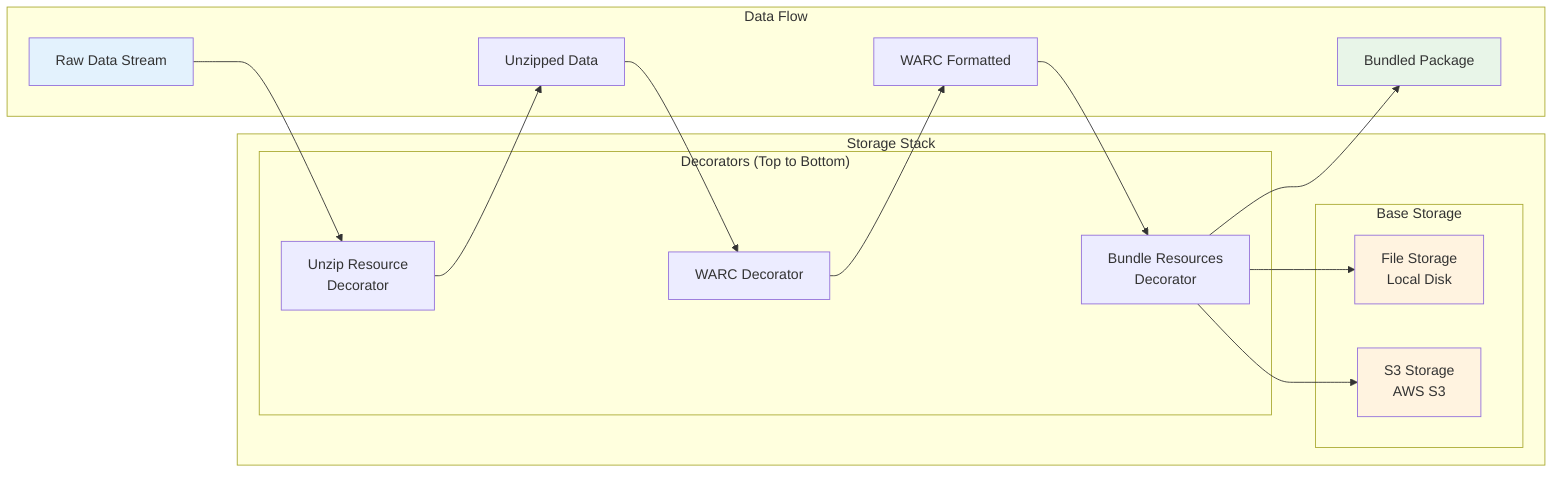 graph LR
    subgraph "Storage Stack"
        subgraph "Decorators (Top to Bottom)"
            Bundle[Bundle Resources<br/>Decorator]
            WARC[WARC Decorator]
            Unzip[Unzip Resource<br/>Decorator]
        end
        
        subgraph "Base Storage"
            File[File Storage<br/>Local Disk]
            S3[S3 Storage<br/>AWS S3]
        end
    end
    
    subgraph "Data Flow"
        Raw[Raw Data Stream]
        Unzipped[Unzipped Data]
        WARCData[WARC Formatted]
        Bundled[Bundled Package]
    end
    
    Raw --> Unzip
    Unzip --> Unzipped
    Unzipped --> WARC
    WARC --> WARCData
    WARCData --> Bundle
    Bundle --> Bundled
    
    Bundle --> File
    Bundle --> S3
    
    style Raw fill:#e3f2fd
    style Bundled fill:#e8f5e8
    style File fill:#fff3e0
    style S3 fill:#fff3e0